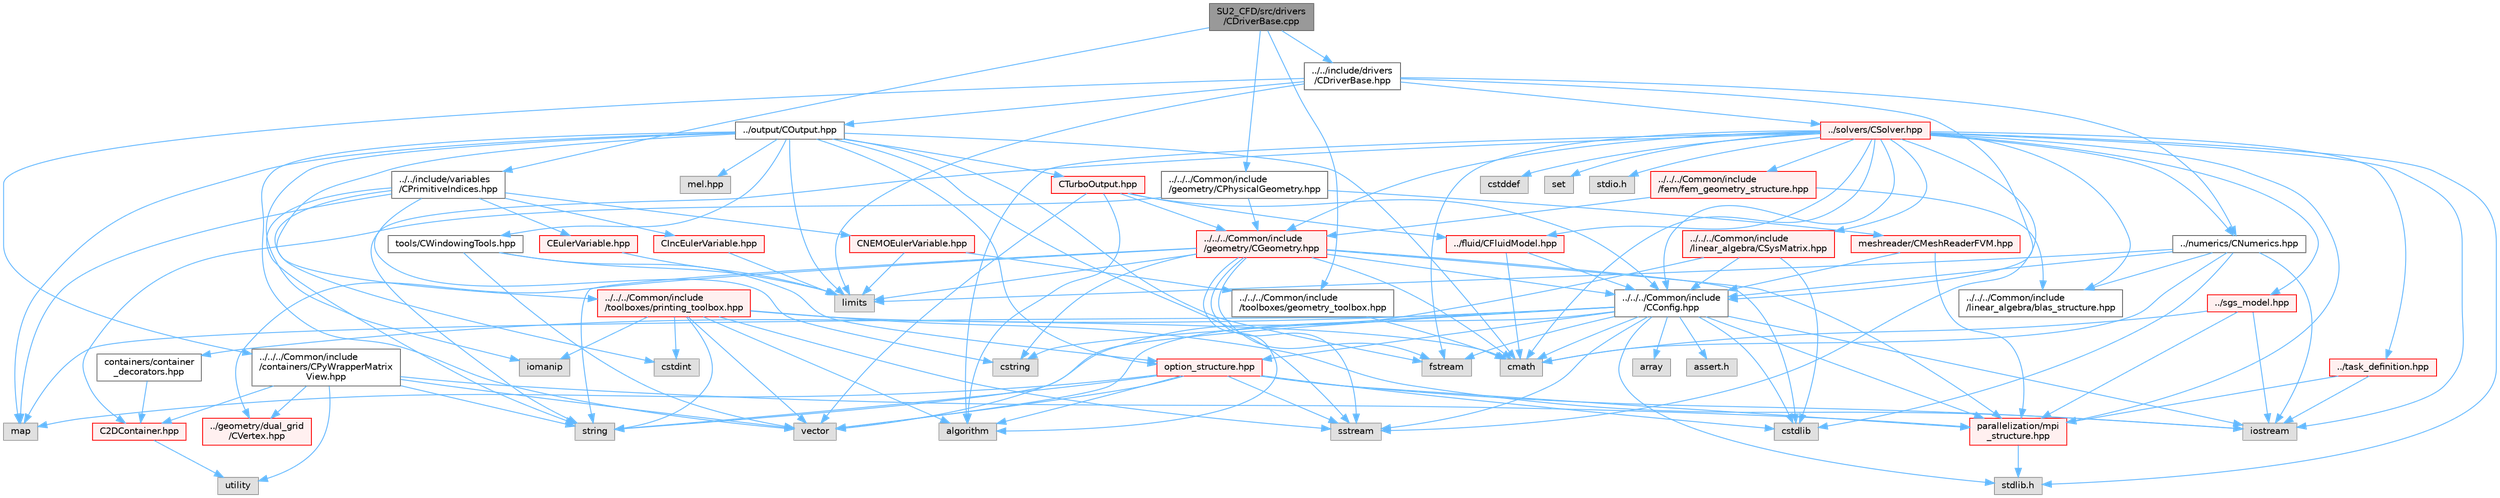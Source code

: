 digraph "SU2_CFD/src/drivers/CDriverBase.cpp"
{
 // LATEX_PDF_SIZE
  bgcolor="transparent";
  edge [fontname=Helvetica,fontsize=10,labelfontname=Helvetica,labelfontsize=10];
  node [fontname=Helvetica,fontsize=10,shape=box,height=0.2,width=0.4];
  Node1 [id="Node000001",label="SU2_CFD/src/drivers\l/CDriverBase.cpp",height=0.2,width=0.4,color="gray40", fillcolor="grey60", style="filled", fontcolor="black",tooltip=" "];
  Node1 -> Node2 [id="edge1_Node000001_Node000002",color="steelblue1",style="solid",tooltip=" "];
  Node2 [id="Node000002",label="../../include/drivers\l/CDriverBase.hpp",height=0.2,width=0.4,color="grey40", fillcolor="white", style="filled",URL="$CDriverBase_8hpp.html",tooltip="Base class for all drivers."];
  Node2 -> Node3 [id="edge2_Node000002_Node000003",color="steelblue1",style="solid",tooltip=" "];
  Node3 [id="Node000003",label="limits",height=0.2,width=0.4,color="grey60", fillcolor="#E0E0E0", style="filled",tooltip=" "];
  Node2 -> Node4 [id="edge3_Node000002_Node000004",color="steelblue1",style="solid",tooltip=" "];
  Node4 [id="Node000004",label="../../../Common/include\l/CConfig.hpp",height=0.2,width=0.4,color="grey40", fillcolor="white", style="filled",URL="$CConfig_8hpp.html",tooltip="All the information about the definition of the physical problem. The subroutines and functions are i..."];
  Node4 -> Node5 [id="edge4_Node000004_Node000005",color="steelblue1",style="solid",tooltip=" "];
  Node5 [id="Node000005",label="parallelization/mpi\l_structure.hpp",height=0.2,width=0.4,color="red", fillcolor="#FFF0F0", style="filled",URL="$mpi__structure_8hpp.html",tooltip="Headers of the mpi interface for generalized datatypes. The subroutines and functions are in the mpi_..."];
  Node5 -> Node6 [id="edge5_Node000005_Node000006",color="steelblue1",style="solid",tooltip=" "];
  Node6 [id="Node000006",label="stdlib.h",height=0.2,width=0.4,color="grey60", fillcolor="#E0E0E0", style="filled",tooltip=" "];
  Node4 -> Node8 [id="edge6_Node000004_Node000008",color="steelblue1",style="solid",tooltip=" "];
  Node8 [id="Node000008",label="iostream",height=0.2,width=0.4,color="grey60", fillcolor="#E0E0E0", style="filled",tooltip=" "];
  Node4 -> Node18 [id="edge7_Node000004_Node000018",color="steelblue1",style="solid",tooltip=" "];
  Node18 [id="Node000018",label="cstdlib",height=0.2,width=0.4,color="grey60", fillcolor="#E0E0E0", style="filled",tooltip=" "];
  Node4 -> Node19 [id="edge8_Node000004_Node000019",color="steelblue1",style="solid",tooltip=" "];
  Node19 [id="Node000019",label="fstream",height=0.2,width=0.4,color="grey60", fillcolor="#E0E0E0", style="filled",tooltip=" "];
  Node4 -> Node20 [id="edge9_Node000004_Node000020",color="steelblue1",style="solid",tooltip=" "];
  Node20 [id="Node000020",label="sstream",height=0.2,width=0.4,color="grey60", fillcolor="#E0E0E0", style="filled",tooltip=" "];
  Node4 -> Node21 [id="edge10_Node000004_Node000021",color="steelblue1",style="solid",tooltip=" "];
  Node21 [id="Node000021",label="string",height=0.2,width=0.4,color="grey60", fillcolor="#E0E0E0", style="filled",tooltip=" "];
  Node4 -> Node22 [id="edge11_Node000004_Node000022",color="steelblue1",style="solid",tooltip=" "];
  Node22 [id="Node000022",label="cstring",height=0.2,width=0.4,color="grey60", fillcolor="#E0E0E0", style="filled",tooltip=" "];
  Node4 -> Node23 [id="edge12_Node000004_Node000023",color="steelblue1",style="solid",tooltip=" "];
  Node23 [id="Node000023",label="vector",height=0.2,width=0.4,color="grey60", fillcolor="#E0E0E0", style="filled",tooltip=" "];
  Node4 -> Node24 [id="edge13_Node000004_Node000024",color="steelblue1",style="solid",tooltip=" "];
  Node24 [id="Node000024",label="array",height=0.2,width=0.4,color="grey60", fillcolor="#E0E0E0", style="filled",tooltip=" "];
  Node4 -> Node6 [id="edge14_Node000004_Node000006",color="steelblue1",style="solid",tooltip=" "];
  Node4 -> Node25 [id="edge15_Node000004_Node000025",color="steelblue1",style="solid",tooltip=" "];
  Node25 [id="Node000025",label="cmath",height=0.2,width=0.4,color="grey60", fillcolor="#E0E0E0", style="filled",tooltip=" "];
  Node4 -> Node26 [id="edge16_Node000004_Node000026",color="steelblue1",style="solid",tooltip=" "];
  Node26 [id="Node000026",label="map",height=0.2,width=0.4,color="grey60", fillcolor="#E0E0E0", style="filled",tooltip=" "];
  Node4 -> Node27 [id="edge17_Node000004_Node000027",color="steelblue1",style="solid",tooltip=" "];
  Node27 [id="Node000027",label="assert.h",height=0.2,width=0.4,color="grey60", fillcolor="#E0E0E0", style="filled",tooltip=" "];
  Node4 -> Node28 [id="edge18_Node000004_Node000028",color="steelblue1",style="solid",tooltip=" "];
  Node28 [id="Node000028",label="option_structure.hpp",height=0.2,width=0.4,color="red", fillcolor="#FFF0F0", style="filled",URL="$option__structure_8hpp.html",tooltip="Defines classes for referencing options for easy input in CConfig."];
  Node28 -> Node5 [id="edge19_Node000028_Node000005",color="steelblue1",style="solid",tooltip=" "];
  Node28 -> Node8 [id="edge20_Node000028_Node000008",color="steelblue1",style="solid",tooltip=" "];
  Node28 -> Node20 [id="edge21_Node000028_Node000020",color="steelblue1",style="solid",tooltip=" "];
  Node28 -> Node21 [id="edge22_Node000028_Node000021",color="steelblue1",style="solid",tooltip=" "];
  Node28 -> Node23 [id="edge23_Node000028_Node000023",color="steelblue1",style="solid",tooltip=" "];
  Node28 -> Node26 [id="edge24_Node000028_Node000026",color="steelblue1",style="solid",tooltip=" "];
  Node28 -> Node18 [id="edge25_Node000028_Node000018",color="steelblue1",style="solid",tooltip=" "];
  Node28 -> Node29 [id="edge26_Node000028_Node000029",color="steelblue1",style="solid",tooltip=" "];
  Node29 [id="Node000029",label="algorithm",height=0.2,width=0.4,color="grey60", fillcolor="#E0E0E0", style="filled",tooltip=" "];
  Node4 -> Node31 [id="edge27_Node000004_Node000031",color="steelblue1",style="solid",tooltip=" "];
  Node31 [id="Node000031",label="containers/container\l_decorators.hpp",height=0.2,width=0.4,color="grey40", fillcolor="white", style="filled",URL="$container__decorators_8hpp.html",tooltip="Collection of small classes that decorate C2DContainer to augment its functionality,..."];
  Node31 -> Node32 [id="edge28_Node000031_Node000032",color="steelblue1",style="solid",tooltip=" "];
  Node32 [id="Node000032",label="C2DContainer.hpp",height=0.2,width=0.4,color="red", fillcolor="#FFF0F0", style="filled",URL="$C2DContainer_8hpp.html",tooltip="A templated vector/matrix object."];
  Node32 -> Node40 [id="edge29_Node000032_Node000040",color="steelblue1",style="solid",tooltip=" "];
  Node40 [id="Node000040",label="utility",height=0.2,width=0.4,color="grey60", fillcolor="#E0E0E0", style="filled",tooltip=" "];
  Node2 -> Node41 [id="edge30_Node000002_Node000041",color="steelblue1",style="solid",tooltip=" "];
  Node41 [id="Node000041",label="../../../Common/include\l/containers/CPyWrapperMatrix\lView.hpp",height=0.2,width=0.4,color="grey40", fillcolor="white", style="filled",URL="$CPyWrapperMatrixView_8hpp.html",tooltip="Simple matrix views to use with the python wrapper."];
  Node41 -> Node21 [id="edge31_Node000041_Node000021",color="steelblue1",style="solid",tooltip=" "];
  Node41 -> Node40 [id="edge32_Node000041_Node000040",color="steelblue1",style="solid",tooltip=" "];
  Node41 -> Node23 [id="edge33_Node000041_Node000023",color="steelblue1",style="solid",tooltip=" "];
  Node41 -> Node42 [id="edge34_Node000041_Node000042",color="steelblue1",style="solid",tooltip=" "];
  Node42 [id="Node000042",label="../geometry/dual_grid\l/CVertex.hpp",height=0.2,width=0.4,color="red", fillcolor="#FFF0F0", style="filled",URL="$CVertex_8hpp.html",tooltip="Headers of the main subroutines for doing the complete dual grid structure. The subroutines and funct..."];
  Node41 -> Node5 [id="edge35_Node000041_Node000005",color="steelblue1",style="solid",tooltip=" "];
  Node41 -> Node32 [id="edge36_Node000041_Node000032",color="steelblue1",style="solid",tooltip=" "];
  Node2 -> Node44 [id="edge37_Node000002_Node000044",color="steelblue1",style="solid",tooltip=" "];
  Node44 [id="Node000044",label="../numerics/CNumerics.hpp",height=0.2,width=0.4,color="grey40", fillcolor="white", style="filled",URL="$CNumerics_8hpp.html",tooltip="Declaration of the base numerics class, the implementation is in the CNumerics.cpp file."];
  Node44 -> Node25 [id="edge38_Node000044_Node000025",color="steelblue1",style="solid",tooltip=" "];
  Node44 -> Node8 [id="edge39_Node000044_Node000008",color="steelblue1",style="solid",tooltip=" "];
  Node44 -> Node3 [id="edge40_Node000044_Node000003",color="steelblue1",style="solid",tooltip=" "];
  Node44 -> Node18 [id="edge41_Node000044_Node000018",color="steelblue1",style="solid",tooltip=" "];
  Node44 -> Node4 [id="edge42_Node000044_Node000004",color="steelblue1",style="solid",tooltip=" "];
  Node44 -> Node45 [id="edge43_Node000044_Node000045",color="steelblue1",style="solid",tooltip=" "];
  Node45 [id="Node000045",label="../../../Common/include\l/linear_algebra/blas_structure.hpp",height=0.2,width=0.4,color="grey40", fillcolor="white", style="filled",URL="$blas__structure_8hpp.html",tooltip="Include files and headers of the functions for matrix and vector operations, which are typically foun..."];
  Node2 -> Node46 [id="edge44_Node000002_Node000046",color="steelblue1",style="solid",tooltip=" "];
  Node46 [id="Node000046",label="../output/COutput.hpp",height=0.2,width=0.4,color="grey40", fillcolor="white", style="filled",URL="$COutput_8hpp.html",tooltip="Headers of the output class."];
  Node46 -> Node19 [id="edge45_Node000046_Node000019",color="steelblue1",style="solid",tooltip=" "];
  Node46 -> Node25 [id="edge46_Node000046_Node000025",color="steelblue1",style="solid",tooltip=" "];
  Node46 -> Node26 [id="edge47_Node000046_Node000026",color="steelblue1",style="solid",tooltip=" "];
  Node46 -> Node20 [id="edge48_Node000046_Node000020",color="steelblue1",style="solid",tooltip=" "];
  Node46 -> Node47 [id="edge49_Node000046_Node000047",color="steelblue1",style="solid",tooltip=" "];
  Node47 [id="Node000047",label="iomanip",height=0.2,width=0.4,color="grey60", fillcolor="#E0E0E0", style="filled",tooltip=" "];
  Node46 -> Node3 [id="edge50_Node000046_Node000003",color="steelblue1",style="solid",tooltip=" "];
  Node46 -> Node23 [id="edge51_Node000046_Node000023",color="steelblue1",style="solid",tooltip=" "];
  Node46 -> Node48 [id="edge52_Node000046_Node000048",color="steelblue1",style="solid",tooltip=" "];
  Node48 [id="Node000048",label="../../../Common/include\l/toolboxes/printing_toolbox.hpp",height=0.2,width=0.4,color="red", fillcolor="#FFF0F0", style="filled",URL="$printing__toolbox_8hpp.html",tooltip="Header file for the printing toolbox."];
  Node48 -> Node8 [id="edge53_Node000048_Node000008",color="steelblue1",style="solid",tooltip=" "];
  Node48 -> Node47 [id="edge54_Node000048_Node000047",color="steelblue1",style="solid",tooltip=" "];
  Node48 -> Node36 [id="edge55_Node000048_Node000036",color="steelblue1",style="solid",tooltip=" "];
  Node36 [id="Node000036",label="cstdint",height=0.2,width=0.4,color="grey60", fillcolor="#E0E0E0", style="filled",tooltip=" "];
  Node48 -> Node23 [id="edge56_Node000048_Node000023",color="steelblue1",style="solid",tooltip=" "];
  Node48 -> Node21 [id="edge57_Node000048_Node000021",color="steelblue1",style="solid",tooltip=" "];
  Node48 -> Node20 [id="edge58_Node000048_Node000020",color="steelblue1",style="solid",tooltip=" "];
  Node48 -> Node25 [id="edge59_Node000048_Node000025",color="steelblue1",style="solid",tooltip=" "];
  Node48 -> Node29 [id="edge60_Node000048_Node000029",color="steelblue1",style="solid",tooltip=" "];
  Node46 -> Node49 [id="edge61_Node000046_Node000049",color="steelblue1",style="solid",tooltip=" "];
  Node49 [id="Node000049",label="tools/CWindowingTools.hpp",height=0.2,width=0.4,color="grey40", fillcolor="white", style="filled",URL="$CWindowingTools_8hpp.html",tooltip=" "];
  Node49 -> Node23 [id="edge62_Node000049_Node000023",color="steelblue1",style="solid",tooltip=" "];
  Node49 -> Node3 [id="edge63_Node000049_Node000003",color="steelblue1",style="solid",tooltip=" "];
  Node49 -> Node28 [id="edge64_Node000049_Node000028",color="steelblue1",style="solid",tooltip=" "];
  Node46 -> Node28 [id="edge65_Node000046_Node000028",color="steelblue1",style="solid",tooltip=" "];
  Node46 -> Node50 [id="edge66_Node000046_Node000050",color="steelblue1",style="solid",tooltip=" "];
  Node50 [id="Node000050",label="CTurboOutput.hpp",height=0.2,width=0.4,color="red", fillcolor="#FFF0F0", style="filled",URL="$CTurboOutput_8hpp.html",tooltip="Headers of the Turbomachinery Performance class."];
  Node50 -> Node23 [id="edge67_Node000050_Node000023",color="steelblue1",style="solid",tooltip=" "];
  Node50 -> Node29 [id="edge68_Node000050_Node000029",color="steelblue1",style="solid",tooltip=" "];
  Node50 -> Node54 [id="edge69_Node000050_Node000054",color="steelblue1",style="solid",tooltip=" "];
  Node54 [id="Node000054",label="../../../Common/include\l/geometry/CGeometry.hpp",height=0.2,width=0.4,color="red", fillcolor="#FFF0F0", style="filled",URL="$CGeometry_8hpp.html",tooltip="Headers of the main subroutines for creating the geometrical structure. The subroutines and functions..."];
  Node54 -> Node3 [id="edge70_Node000054_Node000003",color="steelblue1",style="solid",tooltip=" "];
  Node54 -> Node5 [id="edge71_Node000054_Node000005",color="steelblue1",style="solid",tooltip=" "];
  Node54 -> Node21 [id="edge72_Node000054_Node000021",color="steelblue1",style="solid",tooltip=" "];
  Node54 -> Node19 [id="edge73_Node000054_Node000019",color="steelblue1",style="solid",tooltip=" "];
  Node54 -> Node20 [id="edge74_Node000054_Node000020",color="steelblue1",style="solid",tooltip=" "];
  Node54 -> Node25 [id="edge75_Node000054_Node000025",color="steelblue1",style="solid",tooltip=" "];
  Node54 -> Node29 [id="edge76_Node000054_Node000029",color="steelblue1",style="solid",tooltip=" "];
  Node54 -> Node22 [id="edge77_Node000054_Node000022",color="steelblue1",style="solid",tooltip=" "];
  Node54 -> Node18 [id="edge78_Node000054_Node000018",color="steelblue1",style="solid",tooltip=" "];
  Node54 -> Node42 [id="edge79_Node000054_Node000042",color="steelblue1",style="solid",tooltip=" "];
  Node54 -> Node4 [id="edge80_Node000054_Node000004",color="steelblue1",style="solid",tooltip=" "];
  Node50 -> Node4 [id="edge81_Node000050_Node000004",color="steelblue1",style="solid",tooltip=" "];
  Node50 -> Node69 [id="edge82_Node000050_Node000069",color="steelblue1",style="solid",tooltip=" "];
  Node69 [id="Node000069",label="../fluid/CFluidModel.hpp",height=0.2,width=0.4,color="red", fillcolor="#FFF0F0", style="filled",URL="$CFluidModel_8hpp.html",tooltip="Defines the main fluid model class for thermophysical properties."];
  Node69 -> Node25 [id="edge83_Node000069_Node000025",color="steelblue1",style="solid",tooltip=" "];
  Node69 -> Node4 [id="edge84_Node000069_Node000004",color="steelblue1",style="solid",tooltip=" "];
  Node46 -> Node73 [id="edge85_Node000046_Node000073",color="steelblue1",style="solid",tooltip=" "];
  Node73 [id="Node000073",label="mel.hpp",height=0.2,width=0.4,color="grey60", fillcolor="#E0E0E0", style="filled",tooltip=" "];
  Node2 -> Node74 [id="edge86_Node000002_Node000074",color="steelblue1",style="solid",tooltip=" "];
  Node74 [id="Node000074",label="../solvers/CSolver.hpp",height=0.2,width=0.4,color="red", fillcolor="#FFF0F0", style="filled",URL="$CSolver_8hpp.html",tooltip="Headers of the CSolver class which is inherited by all of the other solvers."];
  Node74 -> Node5 [id="edge87_Node000074_Node000005",color="steelblue1",style="solid",tooltip=" "];
  Node74 -> Node25 [id="edge88_Node000074_Node000025",color="steelblue1",style="solid",tooltip=" "];
  Node74 -> Node15 [id="edge89_Node000074_Node000015",color="steelblue1",style="solid",tooltip=" "];
  Node15 [id="Node000015",label="cstddef",height=0.2,width=0.4,color="grey60", fillcolor="#E0E0E0", style="filled",tooltip=" "];
  Node74 -> Node21 [id="edge90_Node000074_Node000021",color="steelblue1",style="solid",tooltip=" "];
  Node74 -> Node19 [id="edge91_Node000074_Node000019",color="steelblue1",style="solid",tooltip=" "];
  Node74 -> Node20 [id="edge92_Node000074_Node000020",color="steelblue1",style="solid",tooltip=" "];
  Node74 -> Node29 [id="edge93_Node000074_Node000029",color="steelblue1",style="solid",tooltip=" "];
  Node74 -> Node8 [id="edge94_Node000074_Node000008",color="steelblue1",style="solid",tooltip=" "];
  Node74 -> Node60 [id="edge95_Node000074_Node000060",color="steelblue1",style="solid",tooltip=" "];
  Node60 [id="Node000060",label="set",height=0.2,width=0.4,color="grey60", fillcolor="#E0E0E0", style="filled",tooltip=" "];
  Node74 -> Node6 [id="edge96_Node000074_Node000006",color="steelblue1",style="solid",tooltip=" "];
  Node74 -> Node75 [id="edge97_Node000074_Node000075",color="steelblue1",style="solid",tooltip=" "];
  Node75 [id="Node000075",label="stdio.h",height=0.2,width=0.4,color="grey60", fillcolor="#E0E0E0", style="filled",tooltip=" "];
  Node74 -> Node69 [id="edge98_Node000074_Node000069",color="steelblue1",style="solid",tooltip=" "];
  Node74 -> Node76 [id="edge99_Node000074_Node000076",color="steelblue1",style="solid",tooltip=" "];
  Node76 [id="Node000076",label="../task_definition.hpp",height=0.2,width=0.4,color="red", fillcolor="#FFF0F0", style="filled",URL="$task__definition_8hpp.html",tooltip="Header of the task definition class for the SU2 solvers."];
  Node76 -> Node5 [id="edge100_Node000076_Node000005",color="steelblue1",style="solid",tooltip=" "];
  Node76 -> Node8 [id="edge101_Node000076_Node000008",color="steelblue1",style="solid",tooltip=" "];
  Node74 -> Node44 [id="edge102_Node000074_Node000044",color="steelblue1",style="solid",tooltip=" "];
  Node74 -> Node78 [id="edge103_Node000074_Node000078",color="steelblue1",style="solid",tooltip=" "];
  Node78 [id="Node000078",label="../sgs_model.hpp",height=0.2,width=0.4,color="red", fillcolor="#FFF0F0", style="filled",URL="$sgs__model_8hpp.html",tooltip="Headers of the LES subgrid scale models of the SU2 solvers."];
  Node78 -> Node5 [id="edge104_Node000078_Node000005",color="steelblue1",style="solid",tooltip=" "];
  Node78 -> Node8 [id="edge105_Node000078_Node000008",color="steelblue1",style="solid",tooltip=" "];
  Node78 -> Node25 [id="edge106_Node000078_Node000025",color="steelblue1",style="solid",tooltip=" "];
  Node74 -> Node80 [id="edge107_Node000074_Node000080",color="steelblue1",style="solid",tooltip=" "];
  Node80 [id="Node000080",label="../../../Common/include\l/fem/fem_geometry_structure.hpp",height=0.2,width=0.4,color="red", fillcolor="#FFF0F0", style="filled",URL="$fem__geometry__structure_8hpp.html",tooltip="Headers of the main subroutines for creating the geometrical structure for the FEM solver...."];
  Node80 -> Node54 [id="edge108_Node000080_Node000054",color="steelblue1",style="solid",tooltip=" "];
  Node80 -> Node45 [id="edge109_Node000080_Node000045",color="steelblue1",style="solid",tooltip=" "];
  Node74 -> Node54 [id="edge110_Node000074_Node000054",color="steelblue1",style="solid",tooltip=" "];
  Node74 -> Node4 [id="edge111_Node000074_Node000004",color="steelblue1",style="solid",tooltip=" "];
  Node74 -> Node83 [id="edge112_Node000074_Node000083",color="steelblue1",style="solid",tooltip=" "];
  Node83 [id="Node000083",label="../../../Common/include\l/linear_algebra/CSysMatrix.hpp",height=0.2,width=0.4,color="red", fillcolor="#FFF0F0", style="filled",URL="$CSysMatrix_8hpp.html",tooltip="Declaration of the block-sparse matrix class. The implemtation is in CSysMatrix.cpp."];
  Node83 -> Node4 [id="edge113_Node000083_Node000004",color="steelblue1",style="solid",tooltip=" "];
  Node83 -> Node18 [id="edge114_Node000083_Node000018",color="steelblue1",style="solid",tooltip=" "];
  Node83 -> Node23 [id="edge115_Node000083_Node000023",color="steelblue1",style="solid",tooltip=" "];
  Node74 -> Node45 [id="edge116_Node000074_Node000045",color="steelblue1",style="solid",tooltip=" "];
  Node1 -> Node96 [id="edge117_Node000001_Node000096",color="steelblue1",style="solid",tooltip=" "];
  Node96 [id="Node000096",label="../../../Common/include\l/geometry/CPhysicalGeometry.hpp",height=0.2,width=0.4,color="grey40", fillcolor="white", style="filled",URL="$CPhysicalGeometry_8hpp.html",tooltip="Headers of the physical geometry class used to read meshes from file."];
  Node96 -> Node54 [id="edge118_Node000096_Node000054",color="steelblue1",style="solid",tooltip=" "];
  Node96 -> Node97 [id="edge119_Node000096_Node000097",color="steelblue1",style="solid",tooltip=" "];
  Node97 [id="Node000097",label="meshreader/CMeshReaderFVM.hpp",height=0.2,width=0.4,color="red", fillcolor="#FFF0F0", style="filled",URL="$CMeshReaderFVM_8hpp.html",tooltip="Header file for the class CMeshReaderFVM. The implementations are in the CMeshReaderFVM...."];
  Node97 -> Node5 [id="edge120_Node000097_Node000005",color="steelblue1",style="solid",tooltip=" "];
  Node97 -> Node4 [id="edge121_Node000097_Node000004",color="steelblue1",style="solid",tooltip=" "];
  Node96 -> Node32 [id="edge122_Node000096_Node000032",color="steelblue1",style="solid",tooltip=" "];
  Node1 -> Node99 [id="edge123_Node000001_Node000099",color="steelblue1",style="solid",tooltip=" "];
  Node99 [id="Node000099",label="../../../Common/include\l/toolboxes/geometry_toolbox.hpp",height=0.2,width=0.4,color="grey40", fillcolor="white", style="filled",URL="$geometry__toolbox_8hpp.html",tooltip="Collection of common lightweight geometry-oriented methods."];
  Node99 -> Node25 [id="edge124_Node000099_Node000025",color="steelblue1",style="solid",tooltip=" "];
  Node1 -> Node100 [id="edge125_Node000001_Node000100",color="steelblue1",style="solid",tooltip=" "];
  Node100 [id="Node000100",label="../../include/variables\l/CPrimitiveIndices.hpp",height=0.2,width=0.4,color="grey40", fillcolor="white", style="filled",URL="$CPrimitiveIndices_8hpp.html",tooltip="Abstract representation of flow primitive variable indices that tries to be efficient."];
  Node100 -> Node36 [id="edge126_Node000100_Node000036",color="steelblue1",style="solid",tooltip=" "];
  Node100 -> Node22 [id="edge127_Node000100_Node000022",color="steelblue1",style="solid",tooltip=" "];
  Node100 -> Node26 [id="edge128_Node000100_Node000026",color="steelblue1",style="solid",tooltip=" "];
  Node100 -> Node21 [id="edge129_Node000100_Node000021",color="steelblue1",style="solid",tooltip=" "];
  Node100 -> Node101 [id="edge130_Node000100_Node000101",color="steelblue1",style="solid",tooltip=" "];
  Node101 [id="Node000101",label="CEulerVariable.hpp",height=0.2,width=0.4,color="red", fillcolor="#FFF0F0", style="filled",URL="$CEulerVariable_8hpp.html",tooltip="Class for defining the variables of the compressible Euler solver."];
  Node101 -> Node3 [id="edge131_Node000101_Node000003",color="steelblue1",style="solid",tooltip=" "];
  Node100 -> Node103 [id="edge132_Node000100_Node000103",color="steelblue1",style="solid",tooltip=" "];
  Node103 [id="Node000103",label="CIncEulerVariable.hpp",height=0.2,width=0.4,color="red", fillcolor="#FFF0F0", style="filled",URL="$CIncEulerVariable_8hpp.html",tooltip="Class for defining the variables of the incompressible Euler solver."];
  Node103 -> Node3 [id="edge133_Node000103_Node000003",color="steelblue1",style="solid",tooltip=" "];
  Node100 -> Node104 [id="edge134_Node000100_Node000104",color="steelblue1",style="solid",tooltip=" "];
  Node104 [id="Node000104",label="CNEMOEulerVariable.hpp",height=0.2,width=0.4,color="red", fillcolor="#FFF0F0", style="filled",URL="$CNEMOEulerVariable_8hpp.html",tooltip="Class for defining the variables of the compressible NEMO Euler solver."];
  Node104 -> Node3 [id="edge135_Node000104_Node000003",color="steelblue1",style="solid",tooltip=" "];
  Node104 -> Node99 [id="edge136_Node000104_Node000099",color="steelblue1",style="solid",tooltip=" "];
}
